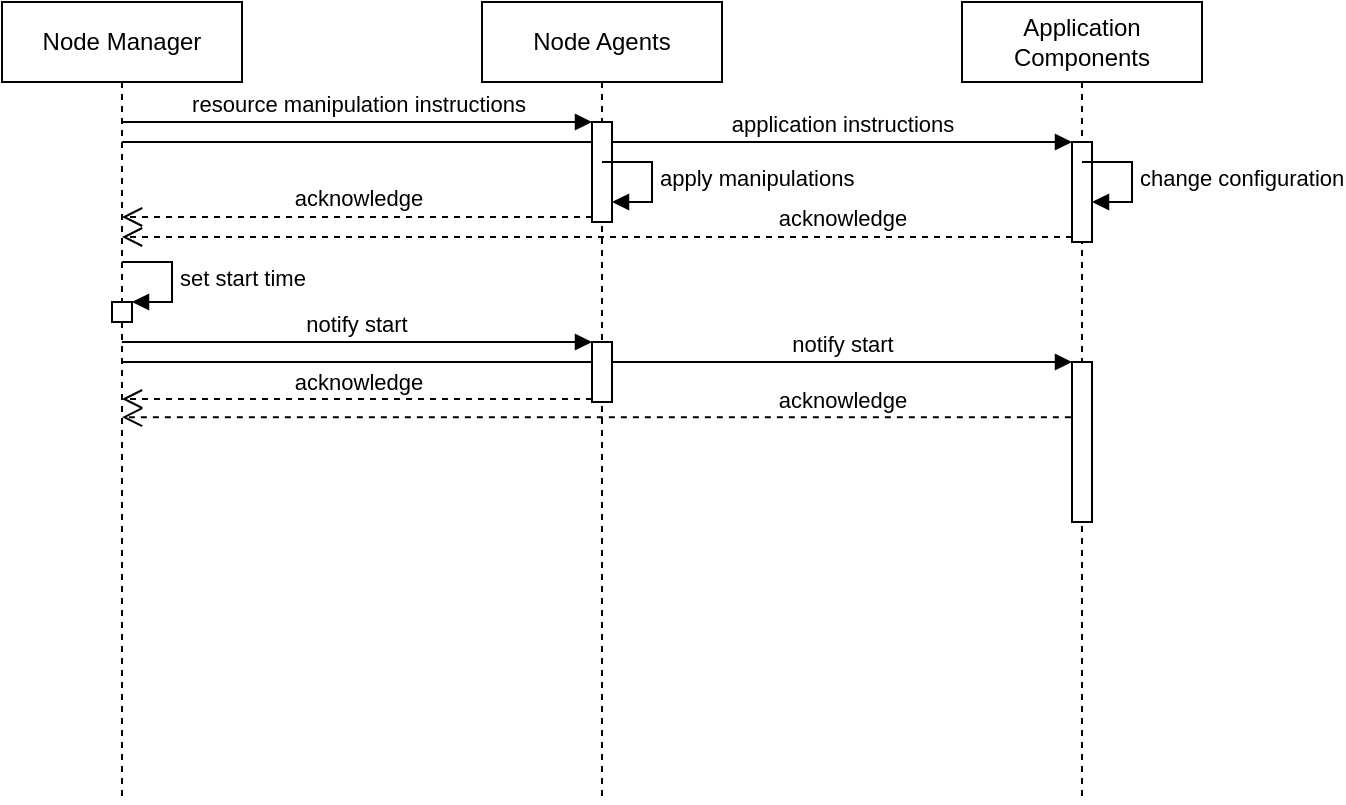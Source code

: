 <mxfile version="13.0.3" type="device" pages="2"><diagram id="4xMBXlvHXmSHVgvnDz6n" name="Page-1"><mxGraphModel dx="1106" dy="1003" grid="1" gridSize="10" guides="1" tooltips="1" connect="1" arrows="1" fold="1" page="1" pageScale="1" pageWidth="827" pageHeight="1169" math="0" shadow="0"><root><mxCell id="0"/><mxCell id="1" parent="0"/><mxCell id="j4LVyyMo8JbxTIJ_UCUx-30" value="notify start" style="html=1;verticalAlign=bottom;endArrow=block;entryX=0;entryY=0;" parent="1" source="j4LVyyMo8JbxTIJ_UCUx-1" target="j4LVyyMo8JbxTIJ_UCUx-29" edge="1"><mxGeometry x="0.516" relative="1" as="geometry"><mxPoint x="545" y="220" as="sourcePoint"/><mxPoint as="offset"/></mxGeometry></mxCell><mxCell id="j4LVyyMo8JbxTIJ_UCUx-18" value="application instructions" style="html=1;verticalAlign=bottom;endArrow=block;entryX=0;entryY=0;" parent="1" source="j4LVyyMo8JbxTIJ_UCUx-1" target="j4LVyyMo8JbxTIJ_UCUx-17" edge="1"><mxGeometry x="0.516" relative="1" as="geometry"><mxPoint x="545" y="110" as="sourcePoint"/><mxPoint as="offset"/></mxGeometry></mxCell><mxCell id="j4LVyyMo8JbxTIJ_UCUx-1" value="Node Manager" style="shape=umlLifeline;perimeter=lifelinePerimeter;whiteSpace=wrap;html=1;container=1;collapsible=0;recursiveResize=0;outlineConnect=0;" parent="1" vertex="1"><mxGeometry x="80" y="40" width="120" height="400" as="geometry"/></mxCell><mxCell id="j4LVyyMo8JbxTIJ_UCUx-20" value="" style="html=1;points=[];perimeter=orthogonalPerimeter;" parent="j4LVyyMo8JbxTIJ_UCUx-1" vertex="1"><mxGeometry x="55" y="150" width="10" height="10" as="geometry"/></mxCell><mxCell id="j4LVyyMo8JbxTIJ_UCUx-21" value="set start time" style="edgeStyle=orthogonalEdgeStyle;html=1;align=left;spacingLeft=2;endArrow=block;rounded=0;entryX=1;entryY=0;" parent="j4LVyyMo8JbxTIJ_UCUx-1" target="j4LVyyMo8JbxTIJ_UCUx-20" edge="1"><mxGeometry relative="1" as="geometry"><mxPoint x="60" y="130" as="sourcePoint"/><Array as="points"><mxPoint x="85" y="130"/></Array></mxGeometry></mxCell><mxCell id="j4LVyyMo8JbxTIJ_UCUx-3" value="Node Agents" style="shape=umlLifeline;perimeter=lifelinePerimeter;whiteSpace=wrap;html=1;container=1;collapsible=0;recursiveResize=0;outlineConnect=0;" parent="1" vertex="1"><mxGeometry x="320" y="40" width="120" height="400" as="geometry"/></mxCell><mxCell id="j4LVyyMo8JbxTIJ_UCUx-14" value="" style="html=1;points=[];perimeter=orthogonalPerimeter;" parent="j4LVyyMo8JbxTIJ_UCUx-3" vertex="1"><mxGeometry x="55" y="60" width="10" height="50" as="geometry"/></mxCell><mxCell id="j4LVyyMo8JbxTIJ_UCUx-23" value="" style="html=1;points=[];perimeter=orthogonalPerimeter;" parent="j4LVyyMo8JbxTIJ_UCUx-3" vertex="1"><mxGeometry x="55" y="170" width="10" height="30" as="geometry"/></mxCell><mxCell id="j4LVyyMo8JbxTIJ_UCUx-27" value="apply manipulations" style="edgeStyle=orthogonalEdgeStyle;html=1;align=left;spacingLeft=2;endArrow=block;rounded=0;entryX=1;entryY=0;" parent="j4LVyyMo8JbxTIJ_UCUx-3" edge="1"><mxGeometry relative="1" as="geometry"><mxPoint x="60" y="80" as="sourcePoint"/><Array as="points"><mxPoint x="85" y="80"/></Array><mxPoint x="65" y="100" as="targetPoint"/></mxGeometry></mxCell><mxCell id="j4LVyyMo8JbxTIJ_UCUx-4" value="Application Components" style="shape=umlLifeline;perimeter=lifelinePerimeter;whiteSpace=wrap;html=1;container=1;collapsible=0;recursiveResize=0;outlineConnect=0;" parent="1" vertex="1"><mxGeometry x="560" y="40" width="120" height="400" as="geometry"/></mxCell><mxCell id="j4LVyyMo8JbxTIJ_UCUx-17" value="" style="html=1;points=[];perimeter=orthogonalPerimeter;" parent="j4LVyyMo8JbxTIJ_UCUx-4" vertex="1"><mxGeometry x="55" y="70" width="10" height="50" as="geometry"/></mxCell><mxCell id="j4LVyyMo8JbxTIJ_UCUx-29" value="" style="html=1;points=[];perimeter=orthogonalPerimeter;" parent="j4LVyyMo8JbxTIJ_UCUx-4" vertex="1"><mxGeometry x="55" y="180" width="10" height="80" as="geometry"/></mxCell><mxCell id="j4LVyyMo8JbxTIJ_UCUx-15" value="resource manipulation instructions" style="html=1;verticalAlign=bottom;endArrow=block;entryX=0;entryY=0;" parent="1" source="j4LVyyMo8JbxTIJ_UCUx-1" target="j4LVyyMo8JbxTIJ_UCUx-14" edge="1"><mxGeometry relative="1" as="geometry"><mxPoint x="305" y="100" as="sourcePoint"/></mxGeometry></mxCell><mxCell id="j4LVyyMo8JbxTIJ_UCUx-16" value="acknowledge" style="html=1;verticalAlign=bottom;endArrow=open;dashed=1;endSize=8;exitX=0;exitY=0.95;" parent="1" source="j4LVyyMo8JbxTIJ_UCUx-14" target="j4LVyyMo8JbxTIJ_UCUx-1" edge="1"><mxGeometry relative="1" as="geometry"><mxPoint x="305" y="148" as="targetPoint"/></mxGeometry></mxCell><mxCell id="j4LVyyMo8JbxTIJ_UCUx-19" value="acknowledge" style="html=1;verticalAlign=bottom;endArrow=open;dashed=1;endSize=8;exitX=0;exitY=0.95;" parent="1" source="j4LVyyMo8JbxTIJ_UCUx-17" target="j4LVyyMo8JbxTIJ_UCUx-1" edge="1"><mxGeometry x="-0.516" relative="1" as="geometry"><mxPoint x="545" y="186" as="targetPoint"/><mxPoint as="offset"/></mxGeometry></mxCell><mxCell id="j4LVyyMo8JbxTIJ_UCUx-24" value="notify start" style="html=1;verticalAlign=bottom;endArrow=block;entryX=0;entryY=0;" parent="1" target="j4LVyyMo8JbxTIJ_UCUx-23" edge="1"><mxGeometry relative="1" as="geometry"><mxPoint x="139.929" y="210" as="sourcePoint"/></mxGeometry></mxCell><mxCell id="j4LVyyMo8JbxTIJ_UCUx-28" value="change configuration" style="edgeStyle=orthogonalEdgeStyle;html=1;align=left;spacingLeft=2;endArrow=block;rounded=0;entryX=1;entryY=0;" parent="1" edge="1"><mxGeometry relative="1" as="geometry"><mxPoint x="620" y="120" as="sourcePoint"/><Array as="points"><mxPoint x="645" y="120"/></Array><mxPoint x="625" y="140" as="targetPoint"/></mxGeometry></mxCell><mxCell id="j4LVyyMo8JbxTIJ_UCUx-25" value="acknowledge" style="html=1;verticalAlign=bottom;endArrow=open;dashed=1;endSize=8;exitX=0;exitY=0.95;" parent="1" source="j4LVyyMo8JbxTIJ_UCUx-23" target="j4LVyyMo8JbxTIJ_UCUx-1" edge="1"><mxGeometry relative="1" as="geometry"><mxPoint x="305" y="286" as="targetPoint"/></mxGeometry></mxCell><mxCell id="j4LVyyMo8JbxTIJ_UCUx-31" value="acknowledge" style="html=1;verticalAlign=bottom;endArrow=open;dashed=1;endSize=8;exitX=-0.057;exitY=0.345;exitDx=0;exitDy=0;exitPerimeter=0;" parent="1" source="j4LVyyMo8JbxTIJ_UCUx-29" target="j4LVyyMo8JbxTIJ_UCUx-1" edge="1"><mxGeometry x="-0.518" relative="1" as="geometry"><mxPoint x="545" y="296" as="targetPoint"/><mxPoint as="offset"/></mxGeometry></mxCell></root></mxGraphModel></diagram><diagram id="PsN83rnwHJFMbNPn5lPo" name="Page-2"><mxGraphModel dx="1106" dy="1003" grid="1" gridSize="10" guides="1" tooltips="1" connect="1" arrows="1" fold="1" page="1" pageScale="1" pageWidth="827" pageHeight="1169" math="0" shadow="0"><root><mxCell id="lNZ7jzdV9bpIVE0Fq2wH-0"/><mxCell id="lNZ7jzdV9bpIVE0Fq2wH-1" parent="lNZ7jzdV9bpIVE0Fq2wH-0"/><mxCell id="ji1JJC0VV4FaF3iwj9xp-0" value="Node Manager" style="shape=umlLifeline;perimeter=lifelinePerimeter;whiteSpace=wrap;html=1;container=1;collapsible=0;recursiveResize=0;outlineConnect=0;" parent="lNZ7jzdV9bpIVE0Fq2wH-1" vertex="1"><mxGeometry x="80" y="40" width="120" height="560" as="geometry"/></mxCell><mxCell id="Fh1JcB3ftRrZC5Z1x4mu-0" value="" style="html=1;points=[];perimeter=orthogonalPerimeter;" parent="ji1JJC0VV4FaF3iwj9xp-0" vertex="1"><mxGeometry x="55" y="160" width="10" height="10" as="geometry"/></mxCell><mxCell id="Fh1JcB3ftRrZC5Z1x4mu-1" value="set start time" style="edgeStyle=orthogonalEdgeStyle;html=1;align=left;spacingLeft=2;endArrow=block;rounded=0;entryX=1;entryY=0;" parent="ji1JJC0VV4FaF3iwj9xp-0" target="Fh1JcB3ftRrZC5Z1x4mu-0" edge="1"><mxGeometry relative="1" as="geometry"><mxPoint x="60" y="140" as="sourcePoint"/><Array as="points"><mxPoint x="85" y="140"/></Array></mxGeometry></mxCell><mxCell id="CIEg72H1y_N3jXK599BS-7" value="" style="html=1;points=[];perimeter=orthogonalPerimeter;fillColor=#dae8fc;strokeColor=#6c8ebf;strokeWidth=2;" parent="ji1JJC0VV4FaF3iwj9xp-0" vertex="1"><mxGeometry x="55" y="230" width="10" height="10" as="geometry"/></mxCell><mxCell id="CIEg72H1y_N3jXK599BS-8" value="calculate notification delay" style="edgeStyle=orthogonalEdgeStyle;html=1;align=left;spacingLeft=2;endArrow=block;rounded=0;entryX=1;entryY=0;fillColor=#dae8fc;strokeColor=#6c8ebf;strokeWidth=2;fontColor=#6C8EBF;" parent="ji1JJC0VV4FaF3iwj9xp-0" target="CIEg72H1y_N3jXK599BS-7" edge="1"><mxGeometry relative="1" as="geometry"><mxPoint x="60" y="210" as="sourcePoint"/><Array as="points"><mxPoint x="85" y="210"/></Array></mxGeometry></mxCell><mxCell id="CIEg72H1y_N3jXK599BS-16" value="" style="html=1;points=[];perimeter=orthogonalPerimeter;strokeColor=#000000;" parent="ji1JJC0VV4FaF3iwj9xp-0" vertex="1"><mxGeometry x="55" y="270" width="10" height="100" as="geometry"/></mxCell><mxCell id="CIEg72H1y_N3jXK599BS-17" value="wait for time-based transition condition" style="edgeStyle=orthogonalEdgeStyle;html=1;align=left;spacingLeft=2;endArrow=block;rounded=0;entryX=1;entryY=0;strokeColor=#000000;" parent="ji1JJC0VV4FaF3iwj9xp-0" target="CIEg72H1y_N3jXK599BS-16" edge="1"><mxGeometry relative="1" as="geometry"><mxPoint x="60" y="250" as="sourcePoint"/><Array as="points"><mxPoint x="85" y="250"/></Array></mxGeometry></mxCell><mxCell id="CIEg72H1y_N3jXK599BS-23" value="" style="html=1;points=[];perimeter=orthogonalPerimeter;strokeColor=#6c8ebf;fillColor=#dae8fc;strokeWidth=2;" parent="ji1JJC0VV4FaF3iwj9xp-0" vertex="1"><mxGeometry x="55" y="510.4" width="10" height="10" as="geometry"/></mxCell><mxCell id="CIEg72H1y_N3jXK599BS-24" value="calculate notification delay" style="edgeStyle=orthogonalEdgeStyle;html=1;align=left;spacingLeft=2;endArrow=block;rounded=0;entryX=1;entryY=0;strokeColor=#6c8ebf;fillColor=#dae8fc;strokeWidth=2;fontColor=#6C8EBF;" parent="ji1JJC0VV4FaF3iwj9xp-0" target="CIEg72H1y_N3jXK599BS-23" edge="1"><mxGeometry relative="1" as="geometry"><mxPoint x="60" y="490.4" as="sourcePoint"/><Array as="points"><mxPoint x="85" y="490.4"/></Array></mxGeometry></mxCell><mxCell id="CIEg72H1y_N3jXK599BS-29" value="" style="html=1;points=[];perimeter=orthogonalPerimeter;" parent="ji1JJC0VV4FaF3iwj9xp-0" vertex="1"><mxGeometry x="55" y="440" width="10" height="10" as="geometry"/></mxCell><mxCell id="CIEg72H1y_N3jXK599BS-30" value="set end time" style="edgeStyle=orthogonalEdgeStyle;html=1;align=left;spacingLeft=2;endArrow=block;rounded=0;entryX=1;entryY=0;" parent="ji1JJC0VV4FaF3iwj9xp-0" target="CIEg72H1y_N3jXK599BS-29" edge="1"><mxGeometry relative="1" as="geometry"><mxPoint x="60" y="420" as="sourcePoint"/><Array as="points"><mxPoint x="85" y="420"/></Array></mxGeometry></mxCell><mxCell id="CIEg72H1y_N3jXK599BS-31" value="" style="html=1;points=[];perimeter=orthogonalPerimeter;strokeColor=#6C8EBF;strokeWidth=2;" parent="ji1JJC0VV4FaF3iwj9xp-0" vertex="1"><mxGeometry x="55" y="400" width="10" height="10" as="geometry"/></mxCell><mxCell id="CIEg72H1y_N3jXK599BS-32" value="wait for message-based transition condition" style="edgeStyle=orthogonalEdgeStyle;html=1;align=left;spacingLeft=2;endArrow=block;rounded=0;entryX=1;entryY=0;strokeColor=#6C8EBF;strokeWidth=2;fontColor=#6C8EBF;" parent="ji1JJC0VV4FaF3iwj9xp-0" target="CIEg72H1y_N3jXK599BS-31" edge="1"><mxGeometry relative="1" as="geometry"><mxPoint x="60" y="380" as="sourcePoint"/><Array as="points"><mxPoint x="85" y="380"/></Array></mxGeometry></mxCell><mxCell id="ji1JJC0VV4FaF3iwj9xp-3" value="Node Agents" style="shape=umlLifeline;perimeter=lifelinePerimeter;whiteSpace=wrap;html=1;container=1;collapsible=0;recursiveResize=0;outlineConnect=0;" parent="lNZ7jzdV9bpIVE0Fq2wH-1" vertex="1"><mxGeometry x="320" y="40" width="120" height="560" as="geometry"/></mxCell><mxCell id="GAs5R2WsccxXwhMs-hPB-0" value="" style="html=1;points=[];perimeter=orthogonalPerimeter;" parent="ji1JJC0VV4FaF3iwj9xp-3" vertex="1"><mxGeometry x="55" y="100" width="10" height="10" as="geometry"/></mxCell><mxCell id="GAs5R2WsccxXwhMs-hPB-1" value="apply manipulations" style="edgeStyle=orthogonalEdgeStyle;html=1;align=left;spacingLeft=2;endArrow=block;rounded=0;entryX=1;entryY=0;" parent="ji1JJC0VV4FaF3iwj9xp-3" target="GAs5R2WsccxXwhMs-hPB-0" edge="1"><mxGeometry relative="1" as="geometry"><mxPoint x="60" y="80" as="sourcePoint"/><Array as="points"><mxPoint x="85" y="80"/></Array></mxGeometry></mxCell><mxCell id="yfjEt1X64pnKSJHAlekI-0" value="acknowledge" style="html=1;verticalAlign=bottom;endArrow=block;" parent="ji1JJC0VV4FaF3iwj9xp-3" target="ji1JJC0VV4FaF3iwj9xp-0" edge="1"><mxGeometry width="80" relative="1" as="geometry"><mxPoint x="60" y="120" as="sourcePoint"/><mxPoint x="140" y="120" as="targetPoint"/></mxGeometry></mxCell><mxCell id="ji1JJC0VV4FaF3iwj9xp-7" value="Application Components" style="shape=umlLifeline;perimeter=lifelinePerimeter;whiteSpace=wrap;html=1;container=1;collapsible=0;recursiveResize=0;outlineConnect=0;" parent="lNZ7jzdV9bpIVE0Fq2wH-1" vertex="1"><mxGeometry x="560" y="40" width="120" height="560" as="geometry"/></mxCell><mxCell id="GAs5R2WsccxXwhMs-hPB-2" value="" style="html=1;points=[];perimeter=orthogonalPerimeter;" parent="ji1JJC0VV4FaF3iwj9xp-7" vertex="1"><mxGeometry x="55" y="100" width="10" height="10" as="geometry"/></mxCell><mxCell id="GAs5R2WsccxXwhMs-hPB-3" value="change settings" style="edgeStyle=orthogonalEdgeStyle;html=1;align=left;spacingLeft=2;endArrow=block;rounded=0;entryX=1;entryY=0;" parent="ji1JJC0VV4FaF3iwj9xp-7" target="GAs5R2WsccxXwhMs-hPB-2" edge="1"><mxGeometry relative="1" as="geometry"><mxPoint x="60" y="80" as="sourcePoint"/><Array as="points"><mxPoint x="85" y="80"/></Array></mxGeometry></mxCell><mxCell id="CIEg72H1y_N3jXK599BS-14" value="" style="html=1;points=[];perimeter=orthogonalPerimeter;strokeColor=#6C8EBF;fillColor=#dae8fc;strokeWidth=2;" parent="ji1JJC0VV4FaF3iwj9xp-7" vertex="1"><mxGeometry x="55" y="230" width="10" height="100" as="geometry"/></mxCell><mxCell id="CIEg72H1y_N3jXK599BS-15" value="do actions" style="edgeStyle=orthogonalEdgeStyle;html=1;align=left;spacingLeft=2;endArrow=block;rounded=0;entryX=1;entryY=0;strokeColor=#6C8EBF;fillColor=#dae8fc;strokeWidth=2;fontColor=#6C8EBF;" parent="ji1JJC0VV4FaF3iwj9xp-7" target="CIEg72H1y_N3jXK599BS-14" edge="1"><mxGeometry relative="1" as="geometry"><mxPoint x="60" y="210" as="sourcePoint"/><Array as="points"><mxPoint x="85" y="210"/></Array></mxGeometry></mxCell><mxCell id="dD5CIGw2RM_b9prPyP7J-0" value="application instructions" style="html=1;verticalAlign=bottom;endArrow=block;" parent="lNZ7jzdV9bpIVE0Fq2wH-1" source="ji1JJC0VV4FaF3iwj9xp-0" target="ji1JJC0VV4FaF3iwj9xp-7" edge="1"><mxGeometry x="0.516" relative="1" as="geometry"><mxPoint x="139.929" y="110" as="sourcePoint"/><mxPoint x="615" y="110" as="targetPoint"/><mxPoint as="offset"/><Array as="points"><mxPoint x="340" y="110"/></Array></mxGeometry></mxCell><mxCell id="dD5CIGw2RM_b9prPyP7J-1" value="resource manipulation instructions" style="html=1;verticalAlign=bottom;endArrow=block;" parent="lNZ7jzdV9bpIVE0Fq2wH-1" source="ji1JJC0VV4FaF3iwj9xp-0" target="ji1JJC0VV4FaF3iwj9xp-3" edge="1"><mxGeometry relative="1" as="geometry"><mxPoint x="139.929" y="100" as="sourcePoint"/><mxPoint x="375" y="100" as="targetPoint"/><Array as="points"><mxPoint x="280" y="100"/></Array></mxGeometry></mxCell><mxCell id="yfjEt1X64pnKSJHAlekI-1" value="acknowledge" style="html=1;verticalAlign=bottom;endArrow=block;" parent="lNZ7jzdV9bpIVE0Fq2wH-1" source="ji1JJC0VV4FaF3iwj9xp-7" target="ji1JJC0VV4FaF3iwj9xp-0" edge="1"><mxGeometry x="-0.335" y="-40" width="80" relative="1" as="geometry"><mxPoint x="390" y="170" as="sourcePoint"/><mxPoint x="150.1" y="170" as="targetPoint"/><Array as="points"><mxPoint x="460" y="170"/></Array><mxPoint x="40" y="40" as="offset"/></mxGeometry></mxCell><mxCell id="CIEg72H1y_N3jXK599BS-6" value="acknowledge" style="html=1;verticalAlign=bottom;endArrow=block;fillColor=#dae8fc;strokeColor=#6C8EBF;strokeWidth=2;fontColor=#6C8EBF;" parent="lNZ7jzdV9bpIVE0Fq2wH-1" source="ji1JJC0VV4FaF3iwj9xp-7" target="ji1JJC0VV4FaF3iwj9xp-0" edge="1"><mxGeometry x="-0.502" width="80" relative="1" as="geometry"><mxPoint x="379.9" y="260" as="sourcePoint"/><mxPoint x="140.0" y="260" as="targetPoint"/><Array as="points"><mxPoint x="440" y="240"/></Array><mxPoint as="offset"/></mxGeometry></mxCell><mxCell id="CIEg72H1y_N3jXK599BS-9" value="&lt;font style=&quot;font-size: 8px ; line-height: 120%&quot; color=&quot;#666666&quot;&gt;If the delay is above a defined threshold, the orchestration schedule execution becomes invalid.&lt;/font&gt;" style="shape=note;size=10;align=left;spacingLeft=0;html=1;whiteSpace=wrap;strokeColor=#666666;spacing=8;" parent="lNZ7jzdV9bpIVE0Fq2wH-1" vertex="1"><mxGeometry x="20" y="280" width="90" height="90" as="geometry"/></mxCell><mxCell id="CIEg72H1y_N3jXK599BS-11" value="" style="edgeStyle=none;endArrow=none;dashed=1;html=1;strokeColor=#666666;" parent="lNZ7jzdV9bpIVE0Fq2wH-1" source="CIEg72H1y_N3jXK599BS-9" target="CIEg72H1y_N3jXK599BS-7" edge="1"><mxGeometry x="1" relative="1" as="geometry"><mxPoint x="120" y="220" as="targetPoint"/></mxGeometry></mxCell><mxCell id="CIEg72H1y_N3jXK599BS-4" value="notify start" style="html=1;verticalAlign=bottom;endArrow=block;fillColor=#dae8fc;strokeColor=#6C8EBF;strokeWidth=2;fontColor=#6C8EBF;" parent="lNZ7jzdV9bpIVE0Fq2wH-1" source="ji1JJC0VV4FaF3iwj9xp-0" target="ji1JJC0VV4FaF3iwj9xp-7" edge="1"><mxGeometry x="0.502" width="80" relative="1" as="geometry"><mxPoint x="140" y="230" as="sourcePoint"/><mxPoint x="220" y="230" as="targetPoint"/><Array as="points"><mxPoint x="250" y="220"/></Array><mxPoint as="offset"/></mxGeometry></mxCell><mxCell id="CIEg72H1y_N3jXK599BS-20" value="send transition condition message" style="html=1;verticalAlign=bottom;endArrow=block;strokeColor=#6C8EBF;fillColor=#dae8fc;strokeWidth=2;fontColor=#6C8EBF;" parent="lNZ7jzdV9bpIVE0Fq2wH-1" source="CIEg72H1y_N3jXK599BS-14" target="CIEg72H1y_N3jXK599BS-16" edge="1"><mxGeometry x="-0.34" y="-40" width="80" relative="1" as="geometry"><mxPoint x="620" y="370" as="sourcePoint"/><mxPoint x="700" y="370" as="targetPoint"/><Array as="points"><mxPoint x="460" y="370"/></Array><mxPoint x="40" y="40" as="offset"/></mxGeometry></mxCell><mxCell id="CIEg72H1y_N3jXK599BS-21" value="acknowledge" style="html=1;verticalAlign=bottom;endArrow=block;fillColor=#dae8fc;strokeColor=#6c8ebf;strokeWidth=2;fontColor=#6C8EBF;" parent="lNZ7jzdV9bpIVE0Fq2wH-1" edge="1"><mxGeometry x="-0.502" width="80" relative="1" as="geometry"><mxPoint x="619.7" y="520" as="sourcePoint"/><mxPoint x="140.3" y="520" as="targetPoint"/><mxPoint as="offset"/></mxGeometry></mxCell><mxCell id="CIEg72H1y_N3jXK599BS-22" value="notify end" style="html=1;verticalAlign=bottom;endArrow=block;fillColor=#dae8fc;strokeColor=#6c8ebf;strokeWidth=2;fontColor=#6C8EBF;" parent="lNZ7jzdV9bpIVE0Fq2wH-1" edge="1"><mxGeometry x="0.502" width="80" relative="1" as="geometry"><mxPoint x="140.3" y="500" as="sourcePoint"/><mxPoint x="619.7" y="500" as="targetPoint"/><Array as="points"><mxPoint x="250.2" y="500"/></Array><mxPoint as="offset"/></mxGeometry></mxCell><mxCell id="CIEg72H1y_N3jXK599BS-28" value="&lt;font style=&quot;font-size: 8px ; line-height: 120%&quot; color=&quot;#666666&quot;&gt;These messages/task are only sent to/executed by application components that have at least one message-based transition.&lt;/font&gt;" style="shape=note;size=10;align=left;spacingLeft=0;html=1;whiteSpace=wrap;strokeColor=#6c8ebf;spacing=8;fillColor=#dae8fc;strokeWidth=2;" parent="lNZ7jzdV9bpIVE0Fq2wH-1" vertex="1"><mxGeometry x="650" y="310" width="150" height="120" as="geometry"/></mxCell><mxCell id="CIEg72H1y_N3jXK599BS-33" value="" style="edgeStyle=none;endArrow=none;dashed=1;html=1;strokeColor=#666666;exitX=0.834;exitY=1.015;exitDx=0;exitDy=0;exitPerimeter=0;entryX=0.052;entryY=0.479;entryDx=0;entryDy=0;entryPerimeter=0;" parent="lNZ7jzdV9bpIVE0Fq2wH-1" source="CIEg72H1y_N3jXK599BS-9" target="CIEg72H1y_N3jXK599BS-23" edge="1"><mxGeometry x="1" relative="1" as="geometry"><mxPoint x="145" y="290" as="targetPoint"/><mxPoint x="120" y="306.071" as="sourcePoint"/></mxGeometry></mxCell></root></mxGraphModel></diagram></mxfile>